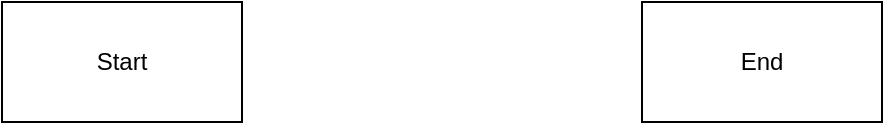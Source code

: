 <mxfile version="21.2.0" type="github">
  <diagram name="Page-1" id="1PQnfOmhYsHQDOHaUDlQ">
    <mxGraphModel dx="1266" dy="619" grid="1" gridSize="10" guides="1" tooltips="1" connect="1" arrows="1" fold="1" page="1" pageScale="1" pageWidth="850" pageHeight="1100" math="0" shadow="0">
      <root>
        <mxCell id="0" />
        <mxCell id="1" parent="0" />
        <mxCell id="LHl6Obhbw2DVpMVuUth5-1" value="Start" style="rounded=0;whiteSpace=wrap;html=1;" vertex="1" parent="1">
          <mxGeometry x="120" y="130" width="120" height="60" as="geometry" />
        </mxCell>
        <mxCell id="LHl6Obhbw2DVpMVuUth5-2" value="End" style="rounded=0;whiteSpace=wrap;html=1;" vertex="1" parent="1">
          <mxGeometry x="440" y="130" width="120" height="60" as="geometry" />
        </mxCell>
      </root>
    </mxGraphModel>
  </diagram>
</mxfile>
